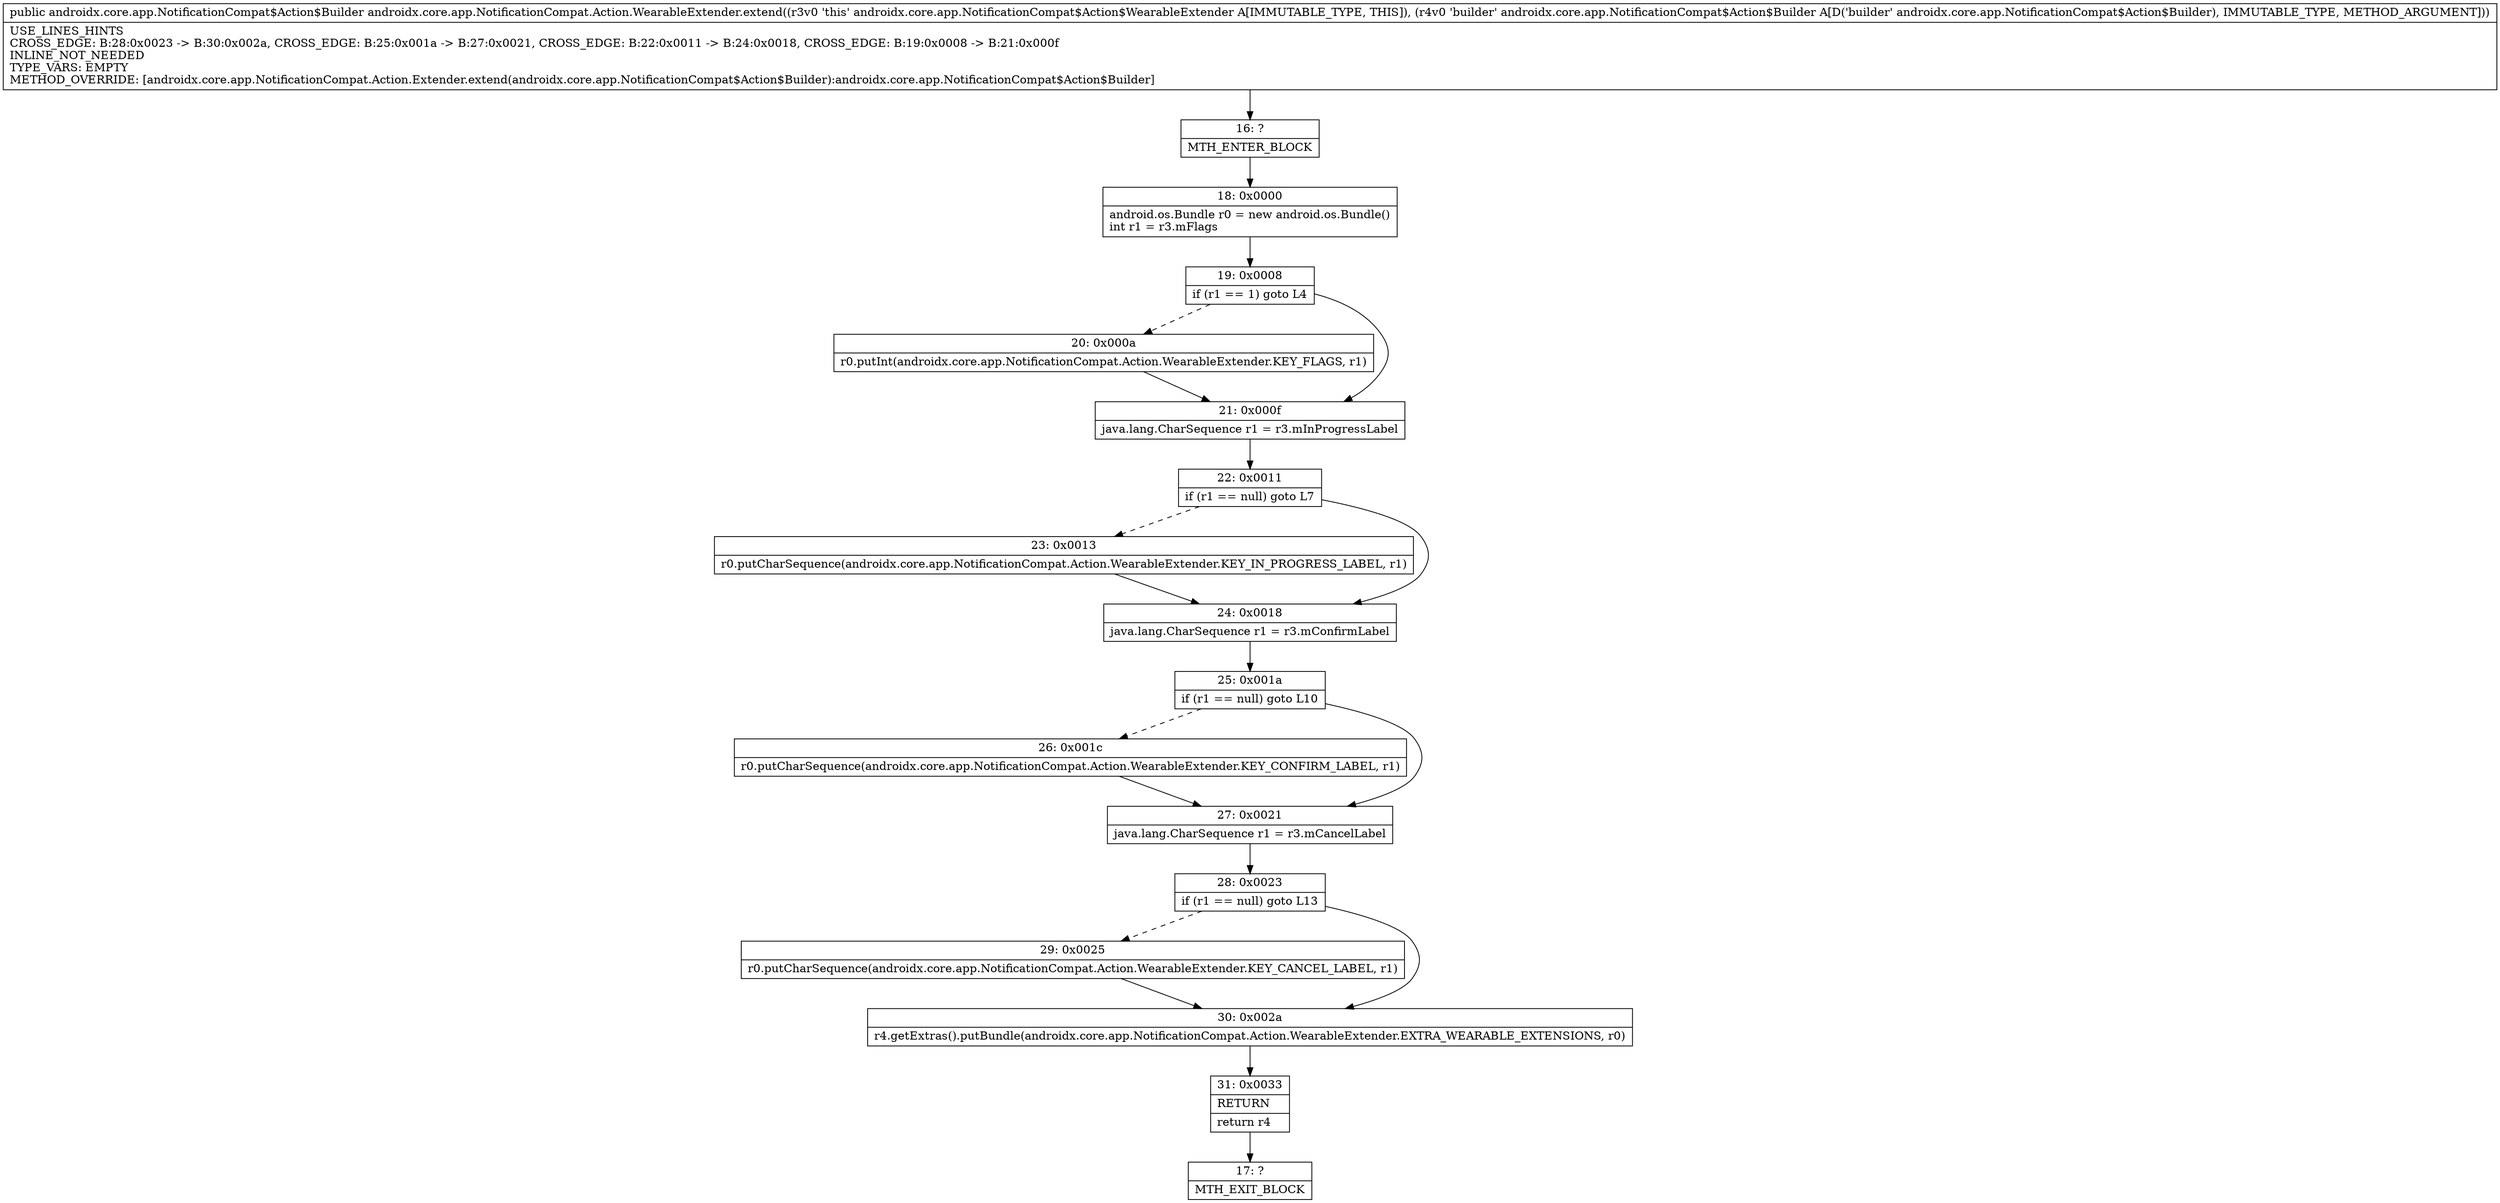 digraph "CFG forandroidx.core.app.NotificationCompat.Action.WearableExtender.extend(Landroidx\/core\/app\/NotificationCompat$Action$Builder;)Landroidx\/core\/app\/NotificationCompat$Action$Builder;" {
Node_16 [shape=record,label="{16\:\ ?|MTH_ENTER_BLOCK\l}"];
Node_18 [shape=record,label="{18\:\ 0x0000|android.os.Bundle r0 = new android.os.Bundle()\lint r1 = r3.mFlags\l}"];
Node_19 [shape=record,label="{19\:\ 0x0008|if (r1 == 1) goto L4\l}"];
Node_20 [shape=record,label="{20\:\ 0x000a|r0.putInt(androidx.core.app.NotificationCompat.Action.WearableExtender.KEY_FLAGS, r1)\l}"];
Node_21 [shape=record,label="{21\:\ 0x000f|java.lang.CharSequence r1 = r3.mInProgressLabel\l}"];
Node_22 [shape=record,label="{22\:\ 0x0011|if (r1 == null) goto L7\l}"];
Node_23 [shape=record,label="{23\:\ 0x0013|r0.putCharSequence(androidx.core.app.NotificationCompat.Action.WearableExtender.KEY_IN_PROGRESS_LABEL, r1)\l}"];
Node_24 [shape=record,label="{24\:\ 0x0018|java.lang.CharSequence r1 = r3.mConfirmLabel\l}"];
Node_25 [shape=record,label="{25\:\ 0x001a|if (r1 == null) goto L10\l}"];
Node_26 [shape=record,label="{26\:\ 0x001c|r0.putCharSequence(androidx.core.app.NotificationCompat.Action.WearableExtender.KEY_CONFIRM_LABEL, r1)\l}"];
Node_27 [shape=record,label="{27\:\ 0x0021|java.lang.CharSequence r1 = r3.mCancelLabel\l}"];
Node_28 [shape=record,label="{28\:\ 0x0023|if (r1 == null) goto L13\l}"];
Node_29 [shape=record,label="{29\:\ 0x0025|r0.putCharSequence(androidx.core.app.NotificationCompat.Action.WearableExtender.KEY_CANCEL_LABEL, r1)\l}"];
Node_30 [shape=record,label="{30\:\ 0x002a|r4.getExtras().putBundle(androidx.core.app.NotificationCompat.Action.WearableExtender.EXTRA_WEARABLE_EXTENSIONS, r0)\l}"];
Node_31 [shape=record,label="{31\:\ 0x0033|RETURN\l|return r4\l}"];
Node_17 [shape=record,label="{17\:\ ?|MTH_EXIT_BLOCK\l}"];
MethodNode[shape=record,label="{public androidx.core.app.NotificationCompat$Action$Builder androidx.core.app.NotificationCompat.Action.WearableExtender.extend((r3v0 'this' androidx.core.app.NotificationCompat$Action$WearableExtender A[IMMUTABLE_TYPE, THIS]), (r4v0 'builder' androidx.core.app.NotificationCompat$Action$Builder A[D('builder' androidx.core.app.NotificationCompat$Action$Builder), IMMUTABLE_TYPE, METHOD_ARGUMENT]))  | USE_LINES_HINTS\lCROSS_EDGE: B:28:0x0023 \-\> B:30:0x002a, CROSS_EDGE: B:25:0x001a \-\> B:27:0x0021, CROSS_EDGE: B:22:0x0011 \-\> B:24:0x0018, CROSS_EDGE: B:19:0x0008 \-\> B:21:0x000f\lINLINE_NOT_NEEDED\lTYPE_VARS: EMPTY\lMETHOD_OVERRIDE: [androidx.core.app.NotificationCompat.Action.Extender.extend(androidx.core.app.NotificationCompat$Action$Builder):androidx.core.app.NotificationCompat$Action$Builder]\l}"];
MethodNode -> Node_16;Node_16 -> Node_18;
Node_18 -> Node_19;
Node_19 -> Node_20[style=dashed];
Node_19 -> Node_21;
Node_20 -> Node_21;
Node_21 -> Node_22;
Node_22 -> Node_23[style=dashed];
Node_22 -> Node_24;
Node_23 -> Node_24;
Node_24 -> Node_25;
Node_25 -> Node_26[style=dashed];
Node_25 -> Node_27;
Node_26 -> Node_27;
Node_27 -> Node_28;
Node_28 -> Node_29[style=dashed];
Node_28 -> Node_30;
Node_29 -> Node_30;
Node_30 -> Node_31;
Node_31 -> Node_17;
}

